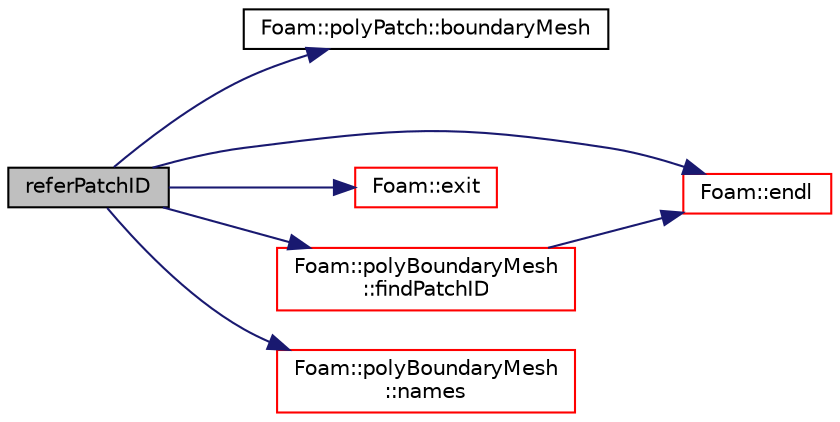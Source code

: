digraph "referPatchID"
{
  bgcolor="transparent";
  edge [fontname="Helvetica",fontsize="10",labelfontname="Helvetica",labelfontsize="10"];
  node [fontname="Helvetica",fontsize="10",shape=record];
  rankdir="LR";
  Node774 [label="referPatchID",height=0.2,width=0.4,color="black", fillcolor="grey75", style="filled", fontcolor="black"];
  Node774 -> Node775 [color="midnightblue",fontsize="10",style="solid",fontname="Helvetica"];
  Node775 [label="Foam::polyPatch::boundaryMesh",height=0.2,width=0.4,color="black",URL="$a28633.html#a729e6b97bfa357ec46f60ff7f2e7779a",tooltip="Return boundaryMesh reference. "];
  Node774 -> Node776 [color="midnightblue",fontsize="10",style="solid",fontname="Helvetica"];
  Node776 [label="Foam::endl",height=0.2,width=0.4,color="red",URL="$a21851.html#a2db8fe02a0d3909e9351bb4275b23ce4",tooltip="Add newline and flush stream. "];
  Node774 -> Node778 [color="midnightblue",fontsize="10",style="solid",fontname="Helvetica"];
  Node778 [label="Foam::exit",height=0.2,width=0.4,color="red",URL="$a21851.html#a06ca7250d8e89caf05243ec094843642"];
  Node774 -> Node825 [color="midnightblue",fontsize="10",style="solid",fontname="Helvetica"];
  Node825 [label="Foam::polyBoundaryMesh\l::findPatchID",height=0.2,width=0.4,color="red",URL="$a28557.html#ac89fe0aab9fe12bd4f0d3807495fe72b",tooltip="Find patch index given a name. "];
  Node825 -> Node776 [color="midnightblue",fontsize="10",style="solid",fontname="Helvetica"];
  Node774 -> Node829 [color="midnightblue",fontsize="10",style="solid",fontname="Helvetica"];
  Node829 [label="Foam::polyBoundaryMesh\l::names",height=0.2,width=0.4,color="red",URL="$a28557.html#ada6aa4fc7adb36994dc5e27d319a3acc",tooltip="Return a list of patch names. "];
}
